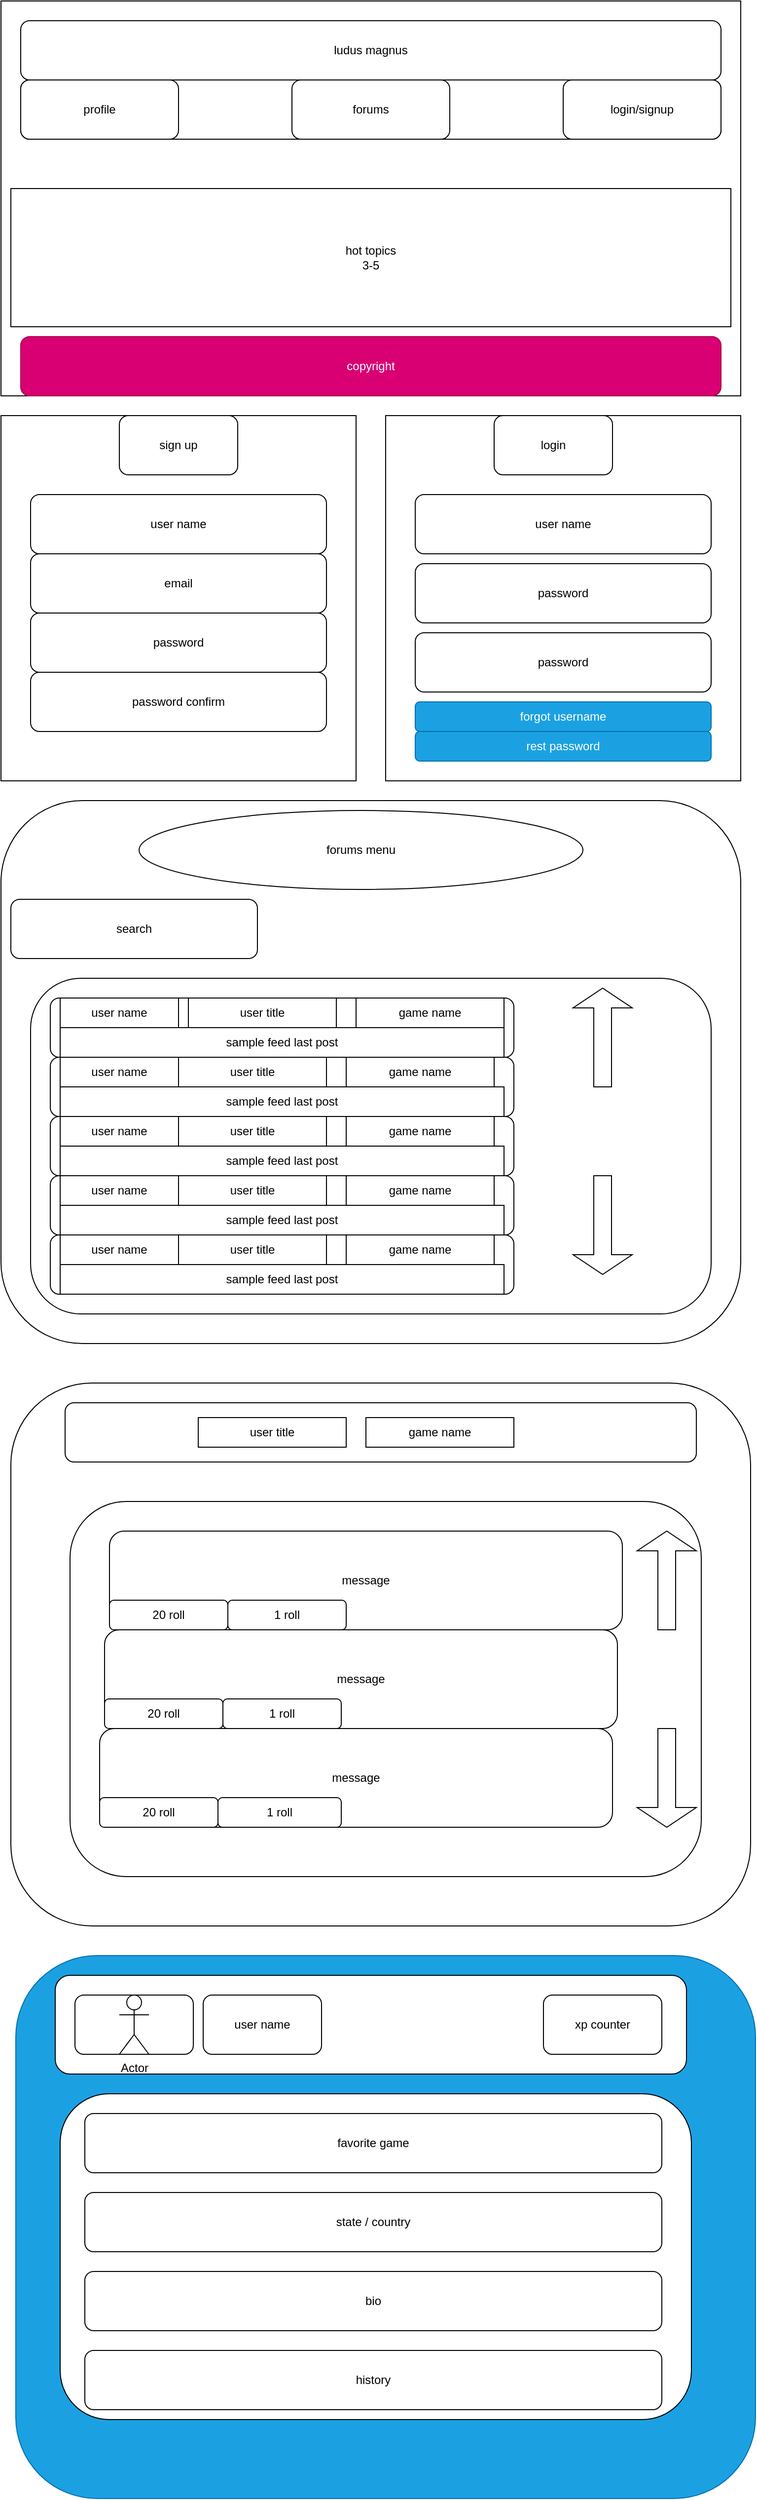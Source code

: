 <mxfile>
    <diagram id="0KbE9tAZypaVVWdZq9Du" name="Page-1">
        <mxGraphModel dx="838" dy="713" grid="1" gridSize="10" guides="1" tooltips="1" connect="1" arrows="1" fold="1" page="1" pageScale="1" pageWidth="850" pageHeight="1100" math="0" shadow="0">
            <root>
                <mxCell id="0"/>
                <mxCell id="1" parent="0"/>
                <mxCell id="3" value="" style="rounded=0;whiteSpace=wrap;html=1;" vertex="1" parent="1">
                    <mxGeometry x="20" y="20" width="750" height="400" as="geometry"/>
                </mxCell>
                <mxCell id="4" value="ludus magnus" style="rounded=1;whiteSpace=wrap;html=1;" vertex="1" parent="1">
                    <mxGeometry x="40" y="40" width="710" height="60" as="geometry"/>
                </mxCell>
                <mxCell id="5" value="" style="rounded=1;whiteSpace=wrap;html=1;" vertex="1" parent="1">
                    <mxGeometry x="40" y="100" width="710" height="60" as="geometry"/>
                </mxCell>
                <mxCell id="6" value="profile" style="rounded=1;whiteSpace=wrap;html=1;" vertex="1" parent="1">
                    <mxGeometry x="40" y="100" width="160" height="60" as="geometry"/>
                </mxCell>
                <mxCell id="7" value="forums" style="rounded=1;whiteSpace=wrap;html=1;" vertex="1" parent="1">
                    <mxGeometry x="315" y="100" width="160" height="60" as="geometry"/>
                </mxCell>
                <mxCell id="8" value="login/signup" style="rounded=1;whiteSpace=wrap;html=1;" vertex="1" parent="1">
                    <mxGeometry x="590" y="100" width="160" height="60" as="geometry"/>
                </mxCell>
                <mxCell id="10" value="" style="rounded=0;whiteSpace=wrap;html=1;" vertex="1" parent="1">
                    <mxGeometry x="410" y="440" width="360" height="370" as="geometry"/>
                </mxCell>
                <mxCell id="11" value="copyright" style="rounded=1;whiteSpace=wrap;html=1;fillColor=#d80073;fontColor=#ffffff;strokeColor=#A50040;" vertex="1" parent="1">
                    <mxGeometry x="40" y="360" width="710" height="60" as="geometry"/>
                </mxCell>
                <mxCell id="12" value="hot topics&lt;br&gt;3-5" style="rounded=0;whiteSpace=wrap;html=1;" vertex="1" parent="1">
                    <mxGeometry x="30" y="210" width="730" height="140" as="geometry"/>
                </mxCell>
                <mxCell id="13" value="" style="rounded=0;whiteSpace=wrap;html=1;" vertex="1" parent="1">
                    <mxGeometry x="20" y="440" width="360" height="370" as="geometry"/>
                </mxCell>
                <mxCell id="14" value="sign up" style="rounded=1;whiteSpace=wrap;html=1;" vertex="1" parent="1">
                    <mxGeometry x="140" y="440" width="120" height="60" as="geometry"/>
                </mxCell>
                <mxCell id="15" value="login" style="rounded=1;whiteSpace=wrap;html=1;" vertex="1" parent="1">
                    <mxGeometry x="520" y="440" width="120" height="60" as="geometry"/>
                </mxCell>
                <mxCell id="16" value="user name" style="rounded=1;whiteSpace=wrap;html=1;" vertex="1" parent="1">
                    <mxGeometry x="50" y="520" width="300" height="60" as="geometry"/>
                </mxCell>
                <mxCell id="17" value="email" style="rounded=1;whiteSpace=wrap;html=1;" vertex="1" parent="1">
                    <mxGeometry x="50" y="580" width="300" height="60" as="geometry"/>
                </mxCell>
                <mxCell id="18" value="password" style="rounded=1;whiteSpace=wrap;html=1;" vertex="1" parent="1">
                    <mxGeometry x="50" y="640" width="300" height="60" as="geometry"/>
                </mxCell>
                <mxCell id="19" value="password confirm" style="rounded=1;whiteSpace=wrap;html=1;" vertex="1" parent="1">
                    <mxGeometry x="50" y="700" width="300" height="60" as="geometry"/>
                </mxCell>
                <mxCell id="20" value="user name" style="rounded=1;whiteSpace=wrap;html=1;" vertex="1" parent="1">
                    <mxGeometry x="440" y="520" width="300" height="60" as="geometry"/>
                </mxCell>
                <mxCell id="21" value="password" style="rounded=1;whiteSpace=wrap;html=1;" vertex="1" parent="1">
                    <mxGeometry x="440" y="590" width="300" height="60" as="geometry"/>
                </mxCell>
                <mxCell id="22" value="rest password" style="rounded=1;whiteSpace=wrap;html=1;fillColor=#1ba1e2;fontColor=#ffffff;strokeColor=#006EAF;" vertex="1" parent="1">
                    <mxGeometry x="440" y="760" width="300" height="30" as="geometry"/>
                </mxCell>
                <mxCell id="23" value="forgot username" style="rounded=1;whiteSpace=wrap;html=1;fillColor=#1ba1e2;fontColor=#ffffff;strokeColor=#006EAF;" vertex="1" parent="1">
                    <mxGeometry x="440" y="730" width="300" height="30" as="geometry"/>
                </mxCell>
                <mxCell id="24" value="" style="rounded=1;whiteSpace=wrap;html=1;" vertex="1" parent="1">
                    <mxGeometry x="20" y="830" width="750" height="550" as="geometry"/>
                </mxCell>
                <mxCell id="25" value="forums menu" style="ellipse;whiteSpace=wrap;html=1;" vertex="1" parent="1">
                    <mxGeometry x="160" y="840" width="450" height="80" as="geometry"/>
                </mxCell>
                <mxCell id="27" value="search" style="rounded=1;whiteSpace=wrap;html=1;" vertex="1" parent="1">
                    <mxGeometry x="30" y="930" width="250" height="60" as="geometry"/>
                </mxCell>
                <mxCell id="28" value="" style="rounded=1;whiteSpace=wrap;html=1;" vertex="1" parent="1">
                    <mxGeometry x="50" y="1010" width="690" height="340" as="geometry"/>
                </mxCell>
                <mxCell id="29" value="" style="rounded=1;whiteSpace=wrap;html=1;" vertex="1" parent="1">
                    <mxGeometry x="70" y="1030" width="470" height="60" as="geometry"/>
                </mxCell>
                <mxCell id="30" value="" style="rounded=1;whiteSpace=wrap;html=1;" vertex="1" parent="1">
                    <mxGeometry x="70" y="1090" width="470" height="60" as="geometry"/>
                </mxCell>
                <mxCell id="31" value="" style="rounded=1;whiteSpace=wrap;html=1;" vertex="1" parent="1">
                    <mxGeometry x="70" y="1150" width="470" height="60" as="geometry"/>
                </mxCell>
                <mxCell id="32" value="" style="rounded=1;whiteSpace=wrap;html=1;" vertex="1" parent="1">
                    <mxGeometry x="70" y="1210" width="470" height="60" as="geometry"/>
                </mxCell>
                <mxCell id="33" value="" style="rounded=1;whiteSpace=wrap;html=1;" vertex="1" parent="1">
                    <mxGeometry x="70" y="1270" width="470" height="60" as="geometry"/>
                </mxCell>
                <mxCell id="34" value="" style="shape=singleArrow;direction=north;whiteSpace=wrap;html=1;" vertex="1" parent="1">
                    <mxGeometry x="600" y="1020" width="60" height="100" as="geometry"/>
                </mxCell>
                <mxCell id="35" value="" style="shape=singleArrow;direction=south;whiteSpace=wrap;html=1;" vertex="1" parent="1">
                    <mxGeometry x="600" y="1210" width="60" height="100" as="geometry"/>
                </mxCell>
                <mxCell id="37" value="user name" style="rounded=0;whiteSpace=wrap;html=1;" vertex="1" parent="1">
                    <mxGeometry x="80" y="1030" width="120" height="30" as="geometry"/>
                </mxCell>
                <mxCell id="38" value="user title" style="rounded=0;whiteSpace=wrap;html=1;" vertex="1" parent="1">
                    <mxGeometry x="225" y="1455" width="150" height="30" as="geometry"/>
                </mxCell>
                <mxCell id="39" value="sample feed last post" style="rounded=0;whiteSpace=wrap;html=1;" vertex="1" parent="1">
                    <mxGeometry x="80" y="1060" width="450" height="30" as="geometry"/>
                </mxCell>
                <mxCell id="40" value="user name" style="rounded=0;whiteSpace=wrap;html=1;" vertex="1" parent="1">
                    <mxGeometry x="80" y="1090" width="120" height="30" as="geometry"/>
                </mxCell>
                <mxCell id="41" value="user title" style="rounded=0;whiteSpace=wrap;html=1;" vertex="1" parent="1">
                    <mxGeometry x="200" y="1090" width="150" height="30" as="geometry"/>
                </mxCell>
                <mxCell id="42" value="sample feed last post" style="rounded=0;whiteSpace=wrap;html=1;" vertex="1" parent="1">
                    <mxGeometry x="80" y="1120" width="450" height="30" as="geometry"/>
                </mxCell>
                <mxCell id="43" value="user name" style="rounded=0;whiteSpace=wrap;html=1;" vertex="1" parent="1">
                    <mxGeometry x="80" y="1150" width="120" height="30" as="geometry"/>
                </mxCell>
                <mxCell id="44" value="user title" style="rounded=0;whiteSpace=wrap;html=1;" vertex="1" parent="1">
                    <mxGeometry x="200" y="1150" width="150" height="30" as="geometry"/>
                </mxCell>
                <mxCell id="45" value="sample feed last post" style="rounded=0;whiteSpace=wrap;html=1;" vertex="1" parent="1">
                    <mxGeometry x="80" y="1180" width="450" height="30" as="geometry"/>
                </mxCell>
                <mxCell id="46" value="user name" style="rounded=0;whiteSpace=wrap;html=1;" vertex="1" parent="1">
                    <mxGeometry x="80" y="1210" width="120" height="30" as="geometry"/>
                </mxCell>
                <mxCell id="47" value="user title" style="rounded=0;whiteSpace=wrap;html=1;" vertex="1" parent="1">
                    <mxGeometry x="200" y="1210" width="150" height="30" as="geometry"/>
                </mxCell>
                <mxCell id="48" value="sample feed last post" style="rounded=0;whiteSpace=wrap;html=1;" vertex="1" parent="1">
                    <mxGeometry x="80" y="1240" width="450" height="30" as="geometry"/>
                </mxCell>
                <mxCell id="49" value="user name" style="rounded=0;whiteSpace=wrap;html=1;" vertex="1" parent="1">
                    <mxGeometry x="80" y="1270" width="120" height="30" as="geometry"/>
                </mxCell>
                <mxCell id="50" value="user title" style="rounded=0;whiteSpace=wrap;html=1;" vertex="1" parent="1">
                    <mxGeometry x="200" y="1270" width="150" height="30" as="geometry"/>
                </mxCell>
                <mxCell id="51" value="sample feed last post" style="rounded=0;whiteSpace=wrap;html=1;" vertex="1" parent="1">
                    <mxGeometry x="80" y="1300" width="450" height="30" as="geometry"/>
                </mxCell>
                <mxCell id="52" value="game name" style="rounded=0;whiteSpace=wrap;html=1;" vertex="1" parent="1">
                    <mxGeometry x="395" y="1455" width="150" height="30" as="geometry"/>
                </mxCell>
                <mxCell id="53" value="game name" style="rounded=0;whiteSpace=wrap;html=1;" vertex="1" parent="1">
                    <mxGeometry x="370" y="1090" width="150" height="30" as="geometry"/>
                </mxCell>
                <mxCell id="54" value="game name" style="rounded=0;whiteSpace=wrap;html=1;" vertex="1" parent="1">
                    <mxGeometry x="370" y="1150" width="150" height="30" as="geometry"/>
                </mxCell>
                <mxCell id="55" value="game name" style="rounded=0;whiteSpace=wrap;html=1;" vertex="1" parent="1">
                    <mxGeometry x="370" y="1210" width="150" height="30" as="geometry"/>
                </mxCell>
                <mxCell id="56" value="game name" style="rounded=0;whiteSpace=wrap;html=1;" vertex="1" parent="1">
                    <mxGeometry x="370" y="1270" width="150" height="30" as="geometry"/>
                </mxCell>
                <mxCell id="58" value="" style="rounded=1;whiteSpace=wrap;html=1;" vertex="1" parent="1">
                    <mxGeometry x="30" y="1420" width="750" height="550" as="geometry"/>
                </mxCell>
                <mxCell id="59" value="" style="rounded=1;whiteSpace=wrap;html=1;" vertex="1" parent="1">
                    <mxGeometry x="85" y="1440" width="640" height="60" as="geometry"/>
                </mxCell>
                <mxCell id="60" value="game name" style="rounded=0;whiteSpace=wrap;html=1;" vertex="1" parent="1">
                    <mxGeometry x="380" y="1030" width="150" height="30" as="geometry"/>
                </mxCell>
                <mxCell id="61" value="user title" style="rounded=0;whiteSpace=wrap;html=1;" vertex="1" parent="1">
                    <mxGeometry x="210" y="1030" width="150" height="30" as="geometry"/>
                </mxCell>
                <mxCell id="62" value="game name" style="rounded=0;whiteSpace=wrap;html=1;" vertex="1" parent="1">
                    <mxGeometry x="390" y="1455" width="150" height="30" as="geometry"/>
                </mxCell>
                <mxCell id="63" value="user title" style="rounded=0;whiteSpace=wrap;html=1;" vertex="1" parent="1">
                    <mxGeometry x="220" y="1455" width="150" height="30" as="geometry"/>
                </mxCell>
                <mxCell id="64" value="" style="rounded=1;whiteSpace=wrap;html=1;" vertex="1" parent="1">
                    <mxGeometry x="90" y="1540" width="640" height="380" as="geometry"/>
                </mxCell>
                <mxCell id="65" value="" style="shape=singleArrow;direction=north;whiteSpace=wrap;html=1;" vertex="1" parent="1">
                    <mxGeometry x="665" y="1570" width="60" height="100" as="geometry"/>
                </mxCell>
                <mxCell id="66" value="" style="shape=singleArrow;direction=south;whiteSpace=wrap;html=1;" vertex="1" parent="1">
                    <mxGeometry x="665" y="1770" width="60" height="100" as="geometry"/>
                </mxCell>
                <mxCell id="67" value="message" style="rounded=1;whiteSpace=wrap;html=1;" vertex="1" parent="1">
                    <mxGeometry x="130" y="1570" width="520" height="100" as="geometry"/>
                </mxCell>
                <mxCell id="68" value="20 roll" style="rounded=1;whiteSpace=wrap;html=1;" vertex="1" parent="1">
                    <mxGeometry x="130" y="1640" width="120" height="30" as="geometry"/>
                </mxCell>
                <mxCell id="69" value="1 roll" style="rounded=1;whiteSpace=wrap;html=1;" vertex="1" parent="1">
                    <mxGeometry x="250" y="1640" width="120" height="30" as="geometry"/>
                </mxCell>
                <mxCell id="70" value="message" style="rounded=1;whiteSpace=wrap;html=1;" vertex="1" parent="1">
                    <mxGeometry x="125" y="1670" width="520" height="100" as="geometry"/>
                </mxCell>
                <mxCell id="71" value="1 roll" style="rounded=1;whiteSpace=wrap;html=1;" vertex="1" parent="1">
                    <mxGeometry x="245" y="1740" width="120" height="30" as="geometry"/>
                </mxCell>
                <mxCell id="72" value="20 roll" style="rounded=1;whiteSpace=wrap;html=1;" vertex="1" parent="1">
                    <mxGeometry x="125" y="1740" width="120" height="30" as="geometry"/>
                </mxCell>
                <mxCell id="73" value="message" style="rounded=1;whiteSpace=wrap;html=1;" vertex="1" parent="1">
                    <mxGeometry x="120" y="1770" width="520" height="100" as="geometry"/>
                </mxCell>
                <mxCell id="74" value="1 roll" style="rounded=1;whiteSpace=wrap;html=1;" vertex="1" parent="1">
                    <mxGeometry x="240" y="1840" width="125" height="30" as="geometry"/>
                </mxCell>
                <mxCell id="75" value="20 roll" style="rounded=1;whiteSpace=wrap;html=1;" vertex="1" parent="1">
                    <mxGeometry x="120" y="1840" width="120" height="30" as="geometry"/>
                </mxCell>
                <mxCell id="76" value="" style="rounded=1;whiteSpace=wrap;html=1;fillColor=#1ba1e2;fontColor=#ffffff;strokeColor=#006EAF;" vertex="1" parent="1">
                    <mxGeometry x="35" y="2000" width="750" height="550" as="geometry"/>
                </mxCell>
                <mxCell id="77" value="" style="rounded=1;whiteSpace=wrap;html=1;" vertex="1" parent="1">
                    <mxGeometry x="75" y="2020" width="640" height="100" as="geometry"/>
                </mxCell>
                <mxCell id="78" value="" style="rounded=1;whiteSpace=wrap;html=1;" vertex="1" parent="1">
                    <mxGeometry x="95" y="2040" width="120" height="60" as="geometry"/>
                </mxCell>
                <mxCell id="79" value="xp counter" style="rounded=1;whiteSpace=wrap;html=1;" vertex="1" parent="1">
                    <mxGeometry x="570" y="2040" width="120" height="60" as="geometry"/>
                </mxCell>
                <mxCell id="80" value="user name" style="rounded=1;whiteSpace=wrap;html=1;" vertex="1" parent="1">
                    <mxGeometry x="225" y="2040" width="120" height="60" as="geometry"/>
                </mxCell>
                <mxCell id="81" value="Actor" style="shape=umlActor;verticalLabelPosition=bottom;verticalAlign=top;html=1;outlineConnect=0;" vertex="1" parent="1">
                    <mxGeometry x="140" y="2040" width="30" height="60" as="geometry"/>
                </mxCell>
                <mxCell id="82" value="" style="rounded=1;whiteSpace=wrap;html=1;" vertex="1" parent="1">
                    <mxGeometry x="80" y="2140" width="640" height="330" as="geometry"/>
                </mxCell>
                <mxCell id="83" value="favorite game" style="rounded=1;whiteSpace=wrap;html=1;" vertex="1" parent="1">
                    <mxGeometry x="105" y="2160" width="585" height="60" as="geometry"/>
                </mxCell>
                <mxCell id="84" value="state / country" style="rounded=1;whiteSpace=wrap;html=1;" vertex="1" parent="1">
                    <mxGeometry x="105" y="2240" width="585" height="60" as="geometry"/>
                </mxCell>
                <mxCell id="85" value="bio" style="rounded=1;whiteSpace=wrap;html=1;" vertex="1" parent="1">
                    <mxGeometry x="105" y="2320" width="585" height="60" as="geometry"/>
                </mxCell>
                <mxCell id="86" value="history" style="rounded=1;whiteSpace=wrap;html=1;" vertex="1" parent="1">
                    <mxGeometry x="105" y="2400" width="585" height="60" as="geometry"/>
                </mxCell>
                <mxCell id="87" value="password" style="rounded=1;whiteSpace=wrap;html=1;" vertex="1" parent="1">
                    <mxGeometry x="440" y="660" width="300" height="60" as="geometry"/>
                </mxCell>
            </root>
        </mxGraphModel>
    </diagram>
</mxfile>